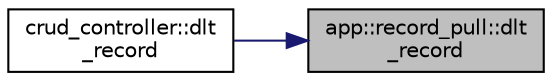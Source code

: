 digraph "app::record_pull::dlt_record"
{
 // LATEX_PDF_SIZE
  edge [fontname="Helvetica",fontsize="10",labelfontname="Helvetica",labelfontsize="10"];
  node [fontname="Helvetica",fontsize="10",shape=record];
  rankdir="RL";
  Node1 [label="app::record_pull::dlt\l_record",height=0.2,width=0.4,color="black", fillcolor="grey75", style="filled", fontcolor="black",tooltip=" "];
  Node1 -> Node2 [dir="back",color="midnightblue",fontsize="10",style="solid",fontname="Helvetica"];
  Node2 [label="crud_controller::dlt\l_record",height=0.2,width=0.4,color="black", fillcolor="white", style="filled",URL="$classcrud__controller.html#a4dbaa02dd665cdbe499fe27ffb78b55e",tooltip=" "];
}
